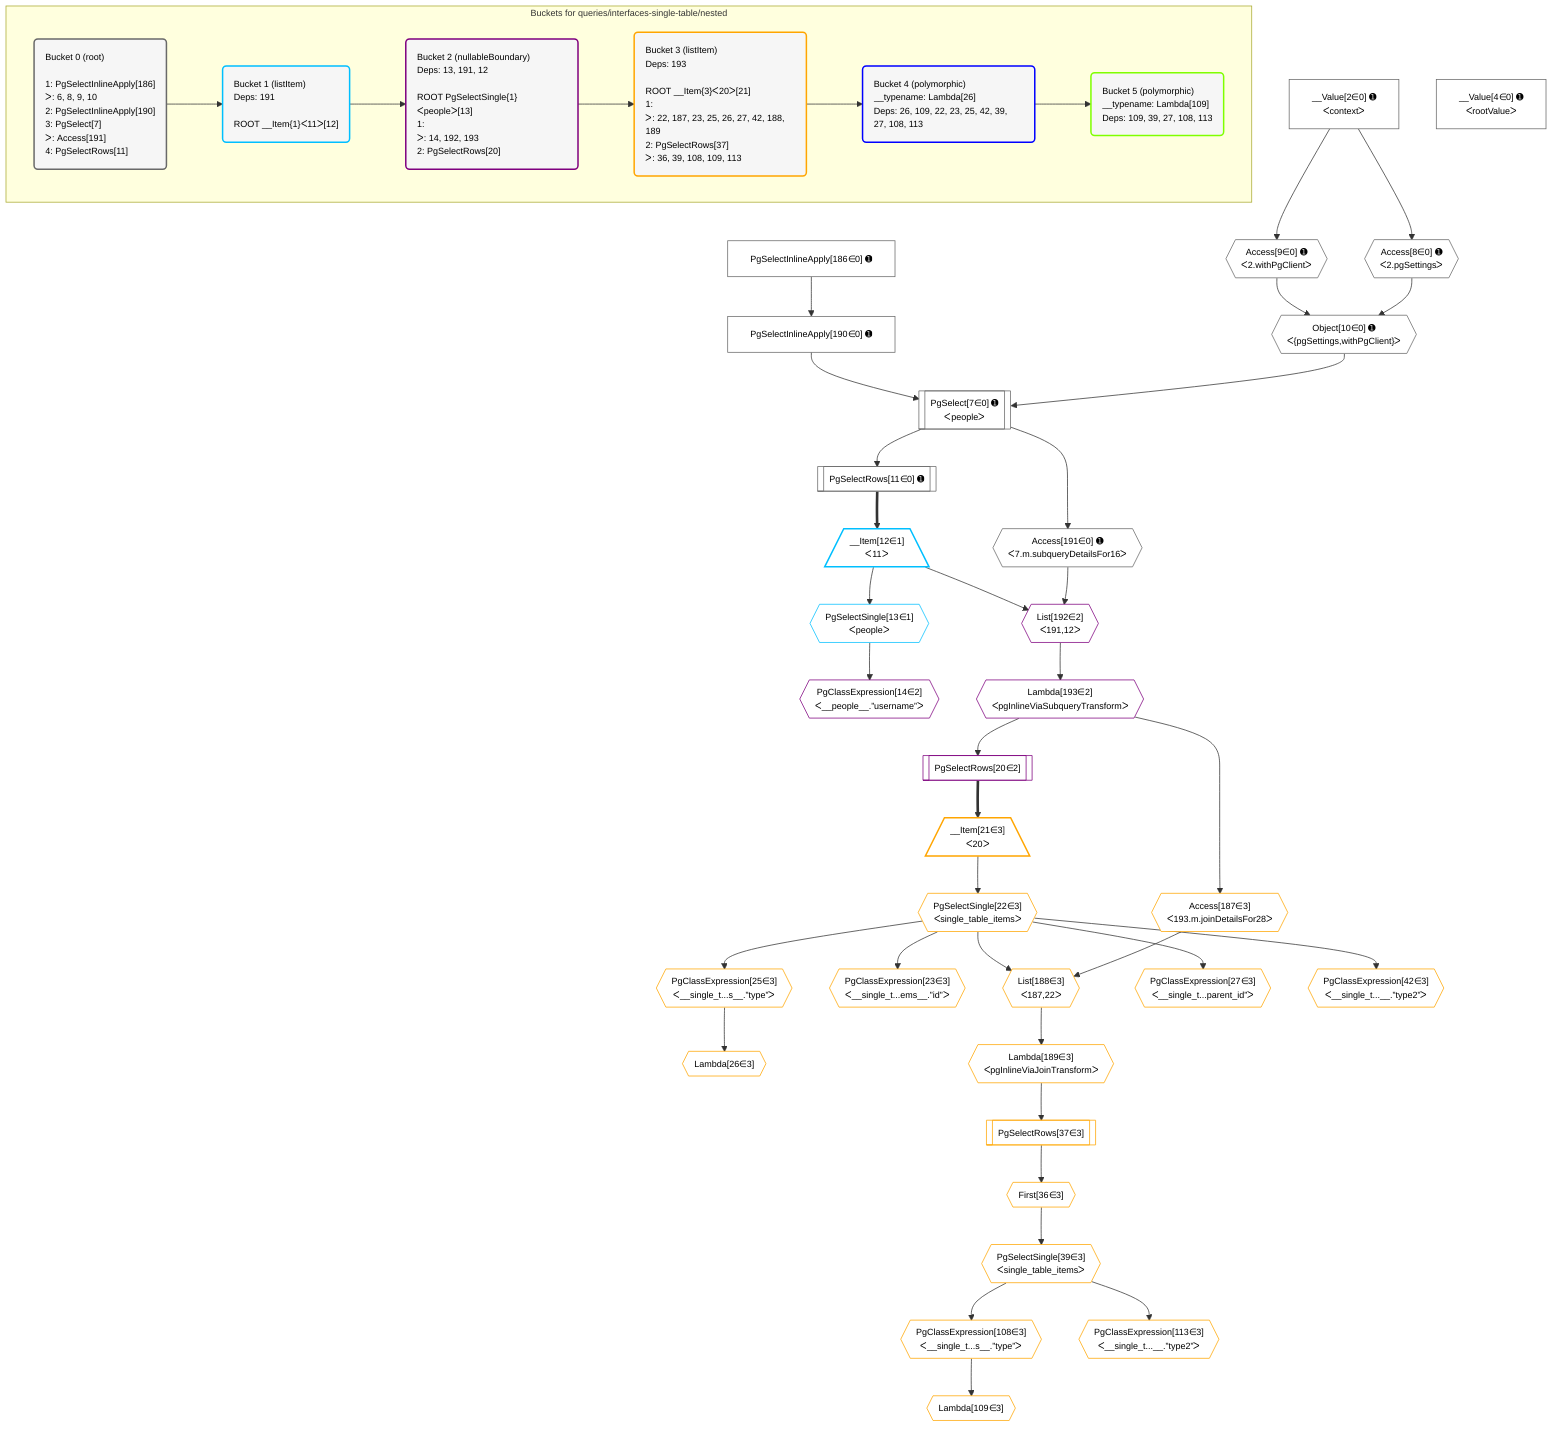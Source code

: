 %%{init: {'themeVariables': { 'fontSize': '12px'}}}%%
graph TD
    classDef path fill:#eee,stroke:#000,color:#000
    classDef plan fill:#fff,stroke-width:1px,color:#000
    classDef itemplan fill:#fff,stroke-width:2px,color:#000
    classDef unbatchedplan fill:#dff,stroke-width:1px,color:#000
    classDef sideeffectplan fill:#fcc,stroke-width:2px,color:#000
    classDef bucket fill:#f6f6f6,color:#000,stroke-width:2px,text-align:left

    subgraph "Buckets for queries/interfaces-single-table/nested"
    Bucket0("Bucket 0 (root)<br /><br />1: PgSelectInlineApply[186]<br />ᐳ: 6, 8, 9, 10<br />2: PgSelectInlineApply[190]<br />3: PgSelect[7]<br />ᐳ: Access[191]<br />4: PgSelectRows[11]"):::bucket
    Bucket1("Bucket 1 (listItem)<br />Deps: 191<br /><br />ROOT __Item{1}ᐸ11ᐳ[12]"):::bucket
    Bucket2("Bucket 2 (nullableBoundary)<br />Deps: 13, 191, 12<br /><br />ROOT PgSelectSingle{1}ᐸpeopleᐳ[13]<br />1: <br />ᐳ: 14, 192, 193<br />2: PgSelectRows[20]"):::bucket
    Bucket3("Bucket 3 (listItem)<br />Deps: 193<br /><br />ROOT __Item{3}ᐸ20ᐳ[21]<br />1: <br />ᐳ: 22, 187, 23, 25, 26, 27, 42, 188, 189<br />2: PgSelectRows[37]<br />ᐳ: 36, 39, 108, 109, 113"):::bucket
    Bucket4("Bucket 4 (polymorphic)<br />__typename: Lambda[26]<br />Deps: 26, 109, 22, 23, 25, 42, 39, 27, 108, 113"):::bucket
    Bucket5("Bucket 5 (polymorphic)<br />__typename: Lambda[109]<br />Deps: 109, 39, 27, 108, 113"):::bucket
    end
    Bucket0 --> Bucket1
    Bucket1 --> Bucket2
    Bucket2 --> Bucket3
    Bucket3 --> Bucket4
    Bucket4 --> Bucket5

    %% plan dependencies
    PgSelect7[["PgSelect[7∈0] ➊<br />ᐸpeopleᐳ"]]:::plan
    Object10{{"Object[10∈0] ➊<br />ᐸ{pgSettings,withPgClient}ᐳ"}}:::plan
    PgSelectInlineApply190["PgSelectInlineApply[190∈0] ➊"]:::plan
    Object10 & PgSelectInlineApply190 --> PgSelect7
    PgSelectInlineApply186["PgSelectInlineApply[186∈0] ➊"]:::plan
    PgSelectInlineApply186 --> PgSelectInlineApply190
    Access8{{"Access[8∈0] ➊<br />ᐸ2.pgSettingsᐳ"}}:::plan
    Access9{{"Access[9∈0] ➊<br />ᐸ2.withPgClientᐳ"}}:::plan
    Access8 & Access9 --> Object10
    __Value2["__Value[2∈0] ➊<br />ᐸcontextᐳ"]:::plan
    __Value2 --> Access8
    __Value2 --> Access9
    PgSelectRows11[["PgSelectRows[11∈0] ➊"]]:::plan
    PgSelect7 --> PgSelectRows11
    Access191{{"Access[191∈0] ➊<br />ᐸ7.m.subqueryDetailsFor16ᐳ"}}:::plan
    PgSelect7 --> Access191
    __Value4["__Value[4∈0] ➊<br />ᐸrootValueᐳ"]:::plan
    __Item12[/"__Item[12∈1]<br />ᐸ11ᐳ"\]:::itemplan
    PgSelectRows11 ==> __Item12
    PgSelectSingle13{{"PgSelectSingle[13∈1]<br />ᐸpeopleᐳ"}}:::plan
    __Item12 --> PgSelectSingle13
    List192{{"List[192∈2]<br />ᐸ191,12ᐳ"}}:::plan
    Access191 & __Item12 --> List192
    PgClassExpression14{{"PgClassExpression[14∈2]<br />ᐸ__people__.”username”ᐳ"}}:::plan
    PgSelectSingle13 --> PgClassExpression14
    PgSelectRows20[["PgSelectRows[20∈2]"]]:::plan
    Lambda193{{"Lambda[193∈2]<br />ᐸpgInlineViaSubqueryTransformᐳ"}}:::plan
    Lambda193 --> PgSelectRows20
    List192 --> Lambda193
    List188{{"List[188∈3]<br />ᐸ187,22ᐳ"}}:::plan
    Access187{{"Access[187∈3]<br />ᐸ193.m.joinDetailsFor28ᐳ"}}:::plan
    PgSelectSingle22{{"PgSelectSingle[22∈3]<br />ᐸsingle_table_itemsᐳ"}}:::plan
    Access187 & PgSelectSingle22 --> List188
    __Item21[/"__Item[21∈3]<br />ᐸ20ᐳ"\]:::itemplan
    PgSelectRows20 ==> __Item21
    __Item21 --> PgSelectSingle22
    PgClassExpression23{{"PgClassExpression[23∈3]<br />ᐸ__single_t...ems__.”id”ᐳ"}}:::plan
    PgSelectSingle22 --> PgClassExpression23
    PgClassExpression25{{"PgClassExpression[25∈3]<br />ᐸ__single_t...s__.”type”ᐳ"}}:::plan
    PgSelectSingle22 --> PgClassExpression25
    Lambda26{{"Lambda[26∈3]"}}:::plan
    PgClassExpression25 --> Lambda26
    PgClassExpression27{{"PgClassExpression[27∈3]<br />ᐸ__single_t...parent_id”ᐳ"}}:::plan
    PgSelectSingle22 --> PgClassExpression27
    First36{{"First[36∈3]"}}:::plan
    PgSelectRows37[["PgSelectRows[37∈3]"]]:::plan
    PgSelectRows37 --> First36
    Lambda189{{"Lambda[189∈3]<br />ᐸpgInlineViaJoinTransformᐳ"}}:::plan
    Lambda189 --> PgSelectRows37
    PgSelectSingle39{{"PgSelectSingle[39∈3]<br />ᐸsingle_table_itemsᐳ"}}:::plan
    First36 --> PgSelectSingle39
    PgClassExpression42{{"PgClassExpression[42∈3]<br />ᐸ__single_t...__.”type2”ᐳ"}}:::plan
    PgSelectSingle22 --> PgClassExpression42
    PgClassExpression108{{"PgClassExpression[108∈3]<br />ᐸ__single_t...s__.”type”ᐳ"}}:::plan
    PgSelectSingle39 --> PgClassExpression108
    Lambda109{{"Lambda[109∈3]"}}:::plan
    PgClassExpression108 --> Lambda109
    PgClassExpression113{{"PgClassExpression[113∈3]<br />ᐸ__single_t...__.”type2”ᐳ"}}:::plan
    PgSelectSingle39 --> PgClassExpression113
    Lambda193 --> Access187
    List188 --> Lambda189

    %% define steps
    classDef bucket0 stroke:#696969
    class Bucket0,__Value2,__Value4,PgSelect7,Access8,Access9,Object10,PgSelectRows11,PgSelectInlineApply186,PgSelectInlineApply190,Access191 bucket0
    classDef bucket1 stroke:#00bfff
    class Bucket1,__Item12,PgSelectSingle13 bucket1
    classDef bucket2 stroke:#7f007f
    class Bucket2,PgClassExpression14,PgSelectRows20,List192,Lambda193 bucket2
    classDef bucket3 stroke:#ffa500
    class Bucket3,__Item21,PgSelectSingle22,PgClassExpression23,PgClassExpression25,Lambda26,PgClassExpression27,First36,PgSelectRows37,PgSelectSingle39,PgClassExpression42,PgClassExpression108,Lambda109,PgClassExpression113,Access187,List188,Lambda189 bucket3
    classDef bucket4 stroke:#0000ff
    class Bucket4 bucket4
    classDef bucket5 stroke:#7fff00
    class Bucket5 bucket5